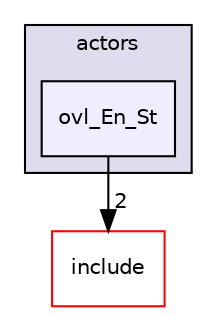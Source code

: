 digraph "src/overlays/actors/ovl_En_St" {
  compound=true
  node [ fontsize="10", fontname="Helvetica"];
  edge [ labelfontsize="10", labelfontname="Helvetica"];
  subgraph clusterdir_e93473484be31ce7bcb356bd643a22f8 {
    graph [ bgcolor="#ddddee", pencolor="black", label="actors" fontname="Helvetica", fontsize="10", URL="dir_e93473484be31ce7bcb356bd643a22f8.html"]
  dir_606b6031061621fcd76932158c038d4f [shape=box, label="ovl_En_St", style="filled", fillcolor="#eeeeff", pencolor="black", URL="dir_606b6031061621fcd76932158c038d4f.html"];
  }
  dir_d44c64559bbebec7f509842c48db8b23 [shape=box label="include" fillcolor="white" style="filled" color="red" URL="dir_d44c64559bbebec7f509842c48db8b23.html"];
  dir_606b6031061621fcd76932158c038d4f->dir_d44c64559bbebec7f509842c48db8b23 [headlabel="2", labeldistance=1.5 headhref="dir_000349_000000.html"];
}

